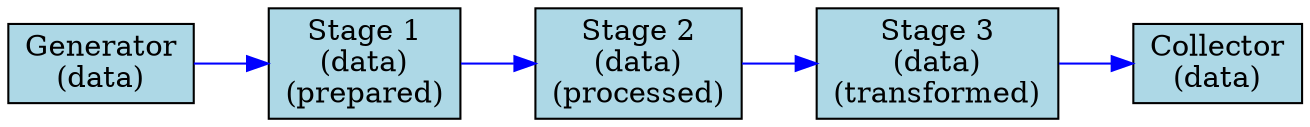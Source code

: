 digraph G { rankdir=LR; node [shape=box, style=filled, fillcolor=lightblue]; edge [color=blue]; generator [label="Generator
(data)"]; stage1 [label="Stage 1
(data)
(prepared)"]; stage2 [label="Stage 2
(data)
(processed)"]; stage3 [label="Stage 3
(data)
(transformed)"]; collector [label="Collector
(data)"]; generator -> stage1; stage1 -> stage2; stage2 -> stage3; stage3 -> collector; }

